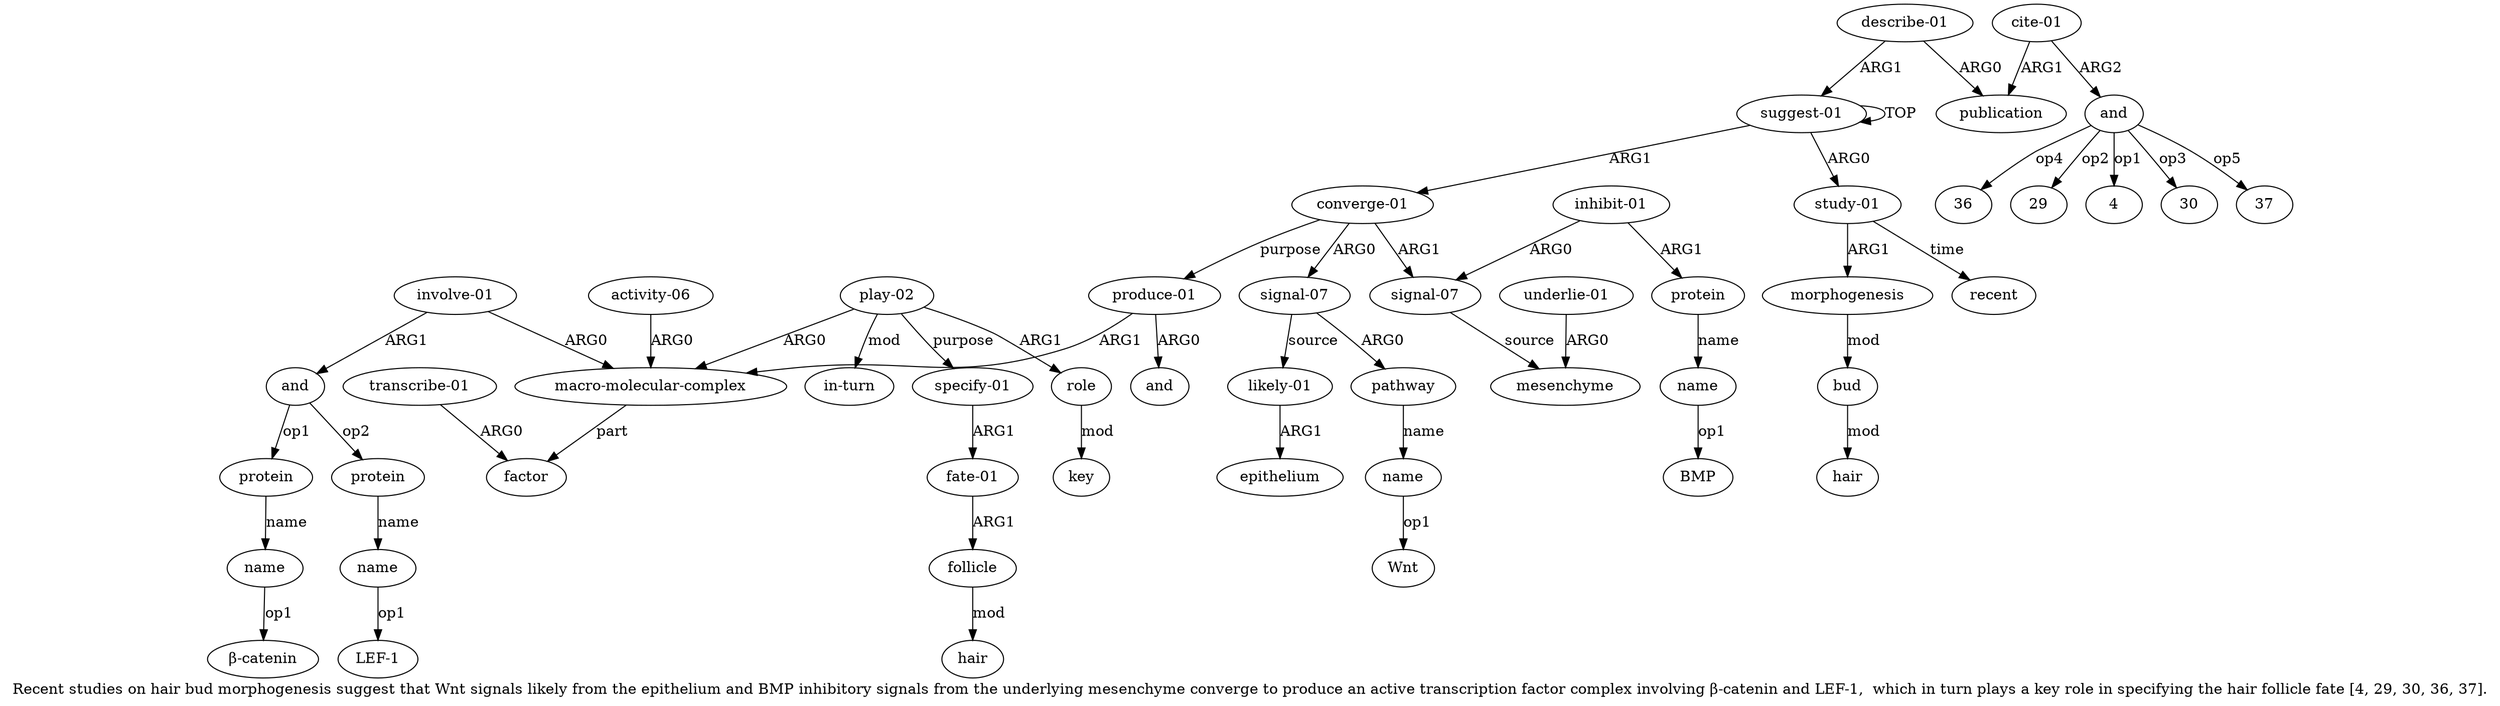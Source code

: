 digraph  {
	graph [label="Recent studies on hair bud morphogenesis suggest that Wnt signals likely from the epithelium and BMP inhibitory signals from the \
underlying mesenchyme converge to produce an active transcription factor complex involving β-catenin and LEF-1,  which in turn \
plays a key role in specifying the hair follicle fate [4, 29, 30, 36, 37]."];
	node [label="\N"];
	a20	 [color=black,
		gold_ind=20,
		gold_label="macro-molecular-complex",
		label="macro-molecular-complex",
		test_ind=20,
		test_label="macro-molecular-complex"];
	a21	 [color=black,
		gold_ind=21,
		gold_label=factor,
		label=factor,
		test_ind=21,
		test_label=factor];
	a20 -> a21 [key=0,
	color=black,
	gold_label=part,
	label=part,
	test_label=part];
a22 [color=black,
	gold_ind=22,
	gold_label="transcribe-01",
	label="transcribe-01",
	test_ind=22,
	test_label="transcribe-01"];
a22 -> a21 [key=0,
color=black,
gold_label=ARG0,
label=ARG0,
test_label=ARG0];
a23 [color=black,
gold_ind=23,
gold_label="involve-01",
label="involve-01",
test_ind=23,
test_label="involve-01"];
a23 -> a20 [key=0,
color=black,
gold_label=ARG0,
label=ARG0,
test_label=ARG0];
a24 [color=black,
gold_ind=24,
gold_label=and,
label=and,
test_ind=24,
test_label=and];
a23 -> a24 [key=0,
color=black,
gold_label=ARG1,
label=ARG1,
test_label=ARG1];
a25 [color=black,
gold_ind=25,
gold_label=protein,
label=protein,
test_ind=25,
test_label=protein];
a24 -> a25 [key=0,
color=black,
gold_label=op1,
label=op1,
test_label=op1];
a27 [color=black,
gold_ind=27,
gold_label=protein,
label=protein,
test_ind=27,
test_label=protein];
a24 -> a27 [key=0,
color=black,
gold_label=op2,
label=op2,
test_label=op2];
a26 [color=black,
gold_ind=26,
gold_label=name,
label=name,
test_ind=26,
test_label=name];
a25 -> a26 [key=0,
color=black,
gold_label=name,
label=name,
test_label=name];
"a26 β-catenin" [color=black,
gold_ind=-1,
gold_label="β-catenin",
label="β-catenin",
test_ind=-1,
test_label="β-catenin"];
a26 -> "a26 β-catenin" [key=0,
color=black,
gold_label=op1,
label=op1,
test_label=op1];
a28 [color=black,
gold_ind=28,
gold_label=name,
label=name,
test_ind=28,
test_label=name];
a27 -> a28 [key=0,
color=black,
gold_label=name,
label=name,
test_label=name];
"a28 LEF-1" [color=black,
gold_ind=-1,
gold_label="LEF-1",
label="LEF-1",
test_ind=-1,
test_label="LEF-1"];
a28 -> "a28 LEF-1" [key=0,
color=black,
gold_label=op1,
label=op1,
test_label=op1];
a29 [color=black,
gold_ind=29,
gold_label="activity-06",
label="activity-06",
test_ind=29,
test_label="activity-06"];
a29 -> a20 [key=0,
color=black,
gold_label=ARG0,
label=ARG0,
test_label=ARG0];
a31 [color=black,
gold_ind=31,
gold_label=role,
label=role,
test_ind=31,
test_label=role];
a32 [color=black,
gold_ind=32,
gold_label=key,
label=key,
test_ind=32,
test_label=key];
a31 -> a32 [key=0,
color=black,
gold_label=mod,
label=mod,
test_label=mod];
a30 [color=black,
gold_ind=30,
gold_label="play-02",
label="play-02",
test_ind=30,
test_label="play-02"];
a30 -> a20 [key=0,
color=black,
gold_label=ARG0,
label=ARG0,
test_label=ARG0];
a30 -> a31 [key=0,
color=black,
gold_label=ARG1,
label=ARG1,
test_label=ARG1];
a37 [color=black,
gold_ind=37,
gold_label="in-turn",
label="in-turn",
test_ind=37,
test_label="in-turn"];
a30 -> a37 [key=0,
color=black,
gold_label=mod,
label=mod,
test_label=mod];
a33 [color=black,
gold_ind=33,
gold_label="specify-01",
label="specify-01",
test_ind=33,
test_label="specify-01"];
a30 -> a33 [key=0,
color=black,
gold_label=purpose,
label=purpose,
test_label=purpose];
"a41 4" [color=black,
gold_ind=-1,
gold_label=4,
label=4,
test_ind=-1,
test_label=4];
"a9 Wnt" [color=black,
gold_ind=-1,
gold_label=Wnt,
label=Wnt,
test_ind=-1,
test_label=Wnt];
a36 [color=black,
gold_ind=36,
gold_label=hair,
label=hair,
test_ind=36,
test_label=hair];
a34 [color=black,
gold_ind=34,
gold_label="fate-01",
label="fate-01",
test_ind=34,
test_label="fate-01"];
a33 -> a34 [key=0,
color=black,
gold_label=ARG1,
label=ARG1,
test_label=ARG1];
"a41 30" [color=black,
gold_ind=-1,
gold_label=30,
label=30,
test_ind=-1,
test_label=30];
"a41 37" [color=black,
gold_ind=-1,
gold_label=37,
label=37,
test_ind=-1,
test_label=37];
a35 [color=black,
gold_ind=35,
gold_label=follicle,
label=follicle,
test_ind=35,
test_label=follicle];
a35 -> a36 [key=0,
color=black,
gold_label=mod,
label=mod,
test_label=mod];
a34 -> a35 [key=0,
color=black,
gold_label=ARG1,
label=ARG1,
test_label=ARG1];
a15 [color=black,
gold_ind=15,
gold_label=name,
label=name,
test_ind=15,
test_label=name];
"a15 BMP" [color=black,
gold_ind=-1,
gold_label=BMP,
label=BMP,
test_ind=-1,
test_label=BMP];
a15 -> "a15 BMP" [key=0,
color=black,
gold_label=op1,
label=op1,
test_label=op1];
a14 [color=black,
gold_ind=14,
gold_label=protein,
label=protein,
test_ind=14,
test_label=protein];
a14 -> a15 [key=0,
color=black,
gold_label=name,
label=name,
test_label=name];
a17 [color=black,
gold_ind=17,
gold_label="underlie-01",
label="underlie-01",
test_ind=17,
test_label="underlie-01"];
a16 [color=black,
gold_ind=16,
gold_label=mesenchyme,
label=mesenchyme,
test_ind=16,
test_label=mesenchyme];
a17 -> a16 [key=0,
color=black,
gold_label=ARG0,
label=ARG0,
test_label=ARG0];
a11 [color=black,
gold_ind=11,
gold_label=epithelium,
label=epithelium,
test_ind=11,
test_label=epithelium];
a10 [color=black,
gold_ind=10,
gold_label="likely-01",
label="likely-01",
test_ind=10,
test_label="likely-01"];
a10 -> a11 [key=0,
color=black,
gold_label=ARG1,
label=ARG1,
test_label=ARG1];
a13 [color=black,
gold_ind=13,
gold_label="inhibit-01",
label="inhibit-01",
test_ind=13,
test_label="inhibit-01"];
a13 -> a14 [key=0,
color=black,
gold_label=ARG1,
label=ARG1,
test_label=ARG1];
a12 [color=black,
gold_ind=12,
gold_label="signal-07",
label="signal-07",
test_ind=12,
test_label="signal-07"];
a13 -> a12 [key=0,
color=black,
gold_label=ARG0,
label=ARG0,
test_label=ARG0];
a12 -> a16 [key=0,
color=black,
gold_label=source,
label=source,
test_label=source];
a39 [color=black,
gold_ind=39,
gold_label=publication,
label=publication,
test_ind=39,
test_label=publication];
a38 [color=black,
gold_ind=38,
gold_label="describe-01",
label="describe-01",
test_ind=38,
test_label="describe-01"];
a38 -> a39 [key=0,
color=black,
gold_label=ARG0,
label=ARG0,
test_label=ARG0];
a0 [color=black,
gold_ind=0,
gold_label="suggest-01",
label="suggest-01",
test_ind=0,
test_label="suggest-01"];
a38 -> a0 [key=0,
color=black,
gold_label=ARG1,
label=ARG1,
test_label=ARG1];
a19 [color=black,
gold_ind=19,
gold_label=and,
label=and,
test_ind=19,
test_label=and];
a18 [color=black,
gold_ind=18,
gold_label="produce-01",
label="produce-01",
test_ind=18,
test_label="produce-01"];
a18 -> a20 [key=0,
color=black,
gold_label=ARG1,
label=ARG1,
test_label=ARG1];
a18 -> a19 [key=0,
color=black,
gold_label=ARG0,
label=ARG0,
test_label=ARG0];
a1 [color=black,
gold_ind=1,
gold_label="study-01",
label="study-01",
test_ind=1,
test_label="study-01"];
a2 [color=black,
gold_ind=2,
gold_label=morphogenesis,
label=morphogenesis,
test_ind=2,
test_label=morphogenesis];
a1 -> a2 [key=0,
color=black,
gold_label=ARG1,
label=ARG1,
test_label=ARG1];
a5 [color=black,
gold_ind=5,
gold_label=recent,
label=recent,
test_ind=5,
test_label=recent];
a1 -> a5 [key=0,
color=black,
gold_label=time,
label=time,
test_label=time];
a0 -> a1 [key=0,
color=black,
gold_label=ARG0,
label=ARG0,
test_label=ARG0];
a0 -> a0 [key=0,
color=black,
gold_label=TOP,
label=TOP,
test_label=TOP];
a6 [color=black,
gold_ind=6,
gold_label="converge-01",
label="converge-01",
test_ind=6,
test_label="converge-01"];
a0 -> a6 [key=0,
color=black,
gold_label=ARG1,
label=ARG1,
test_label=ARG1];
a3 [color=black,
gold_ind=3,
gold_label=bud,
label=bud,
test_ind=3,
test_label=bud];
a4 [color=black,
gold_ind=4,
gold_label=hair,
label=hair,
test_ind=4,
test_label=hair];
a3 -> a4 [key=0,
color=black,
gold_label=mod,
label=mod,
test_label=mod];
a2 -> a3 [key=0,
color=black,
gold_label=mod,
label=mod,
test_label=mod];
a7 [color=black,
gold_ind=7,
gold_label="signal-07",
label="signal-07",
test_ind=7,
test_label="signal-07"];
a7 -> a10 [key=0,
color=black,
gold_label=source,
label=source,
test_label=source];
a8 [color=black,
gold_ind=8,
gold_label=pathway,
label=pathway,
test_ind=8,
test_label=pathway];
a7 -> a8 [key=0,
color=black,
gold_label=ARG0,
label=ARG0,
test_label=ARG0];
a6 -> a12 [key=0,
color=black,
gold_label=ARG1,
label=ARG1,
test_label=ARG1];
a6 -> a18 [key=0,
color=black,
gold_label=purpose,
label=purpose,
test_label=purpose];
a6 -> a7 [key=0,
color=black,
gold_label=ARG0,
label=ARG0,
test_label=ARG0];
a9 [color=black,
gold_ind=9,
gold_label=name,
label=name,
test_ind=9,
test_label=name];
a9 -> "a9 Wnt" [key=0,
color=black,
gold_label=op1,
label=op1,
test_label=op1];
a8 -> a9 [key=0,
color=black,
gold_label=name,
label=name,
test_label=name];
"a41 36" [color=black,
gold_ind=-1,
gold_label=36,
label=36,
test_ind=-1,
test_label=36];
"a41 29" [color=black,
gold_ind=-1,
gold_label=29,
label=29,
test_ind=-1,
test_label=29];
a40 [color=black,
gold_ind=40,
gold_label="cite-01",
label="cite-01",
test_ind=40,
test_label="cite-01"];
a40 -> a39 [key=0,
color=black,
gold_label=ARG1,
label=ARG1,
test_label=ARG1];
a41 [color=black,
gold_ind=41,
gold_label=and,
label=and,
test_ind=41,
test_label=and];
a40 -> a41 [key=0,
color=black,
gold_label=ARG2,
label=ARG2,
test_label=ARG2];
a41 -> "a41 4" [key=0,
color=black,
gold_label=op1,
label=op1,
test_label=op1];
a41 -> "a41 30" [key=0,
color=black,
gold_label=op3,
label=op3,
test_label=op3];
a41 -> "a41 37" [key=0,
color=black,
gold_label=op5,
label=op5,
test_label=op5];
a41 -> "a41 36" [key=0,
color=black,
gold_label=op4,
label=op4,
test_label=op4];
a41 -> "a41 29" [key=0,
color=black,
gold_label=op2,
label=op2,
test_label=op2];
}
